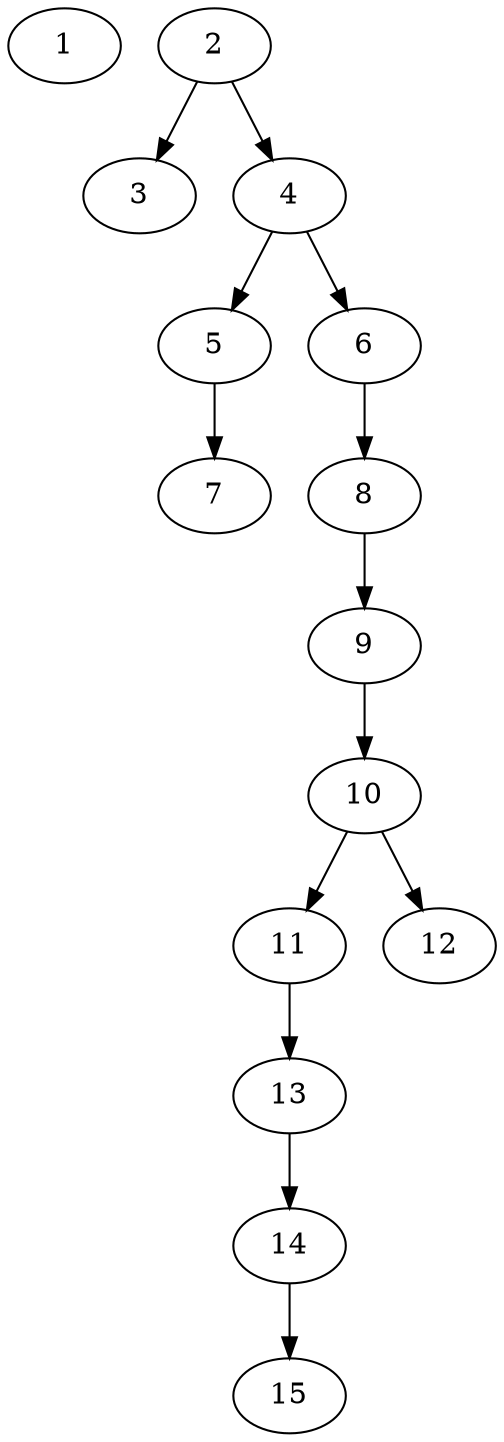 // DAG (tier=1-easy, mode=compute, n=15, ccr=0.274, fat=0.400, density=0.207, regular=0.794, jump=0.066, mindata=262144, maxdata=2097152)
// DAG automatically generated by daggen at Sun Aug 24 16:33:32 2025
// /home/ermia/Project/Environments/daggen/bin/daggen --dot --ccr 0.274 --fat 0.400 --regular 0.794 --density 0.207 --jump 0.066 --mindata 262144 --maxdata 2097152 -n 15 
digraph G {
  1 [size="8646270824047732", alpha="0.07", expect_size="4323135412023866"]
  2 [size="6888910846370471", alpha="0.07", expect_size="3444455423185235"]
  2 -> 3 [size ="3511546806272"]
  2 -> 4 [size ="3511546806272"]
  3 [size="119092574538556", alpha="0.06", expect_size="59546287269278"]
  4 [size="3509147091542736896", alpha="0.01", expect_size="1754573545771368448"]
  4 -> 5 [size ="18473862299648"]
  4 -> 6 [size ="18473862299648"]
  5 [size="1603387749530861568", alpha="0.20", expect_size="801693874765430784"]
  5 -> 7 [size ="10959288532992"]
  6 [size="3551883192958976000", alpha="0.07", expect_size="1775941596479488000"]
  6 -> 8 [size ="18623548620800"]
  7 [size="13927350517164", alpha="0.01", expect_size="6963675258582"]
  8 [size="282796453322031104", alpha="0.13", expect_size="141398226661015552"]
  8 -> 9 [size ="3446719643648"]
  9 [size="97844723712000000", alpha="0.07", expect_size="48922361856000000"]
  9 -> 10 [size ="1698693120000"]
  10 [size="26187489345536000", alpha="0.05", expect_size="13093744672768000"]
  10 -> 11 [size ="705481932800"]
  10 -> 12 [size ="705481932800"]
  11 [size="532254236147086", alpha="0.11", expect_size="266127118073543"]
  11 -> 13 [size ="28616972828672"]
  12 [size="44542444448878248", alpha="0.05", expect_size="22271222224439124"]
  13 [size="73521077202662", alpha="0.18", expect_size="36760538601331"]
  13 -> 14 [size ="2920074444800"]
  14 [size="2653566310276923392", alpha="0.13", expect_size="1326783155138461696"]
  14 -> 15 [size ="15333570117632"]
  15 [size="48727982351938", alpha="0.11", expect_size="24363991175969"]
}